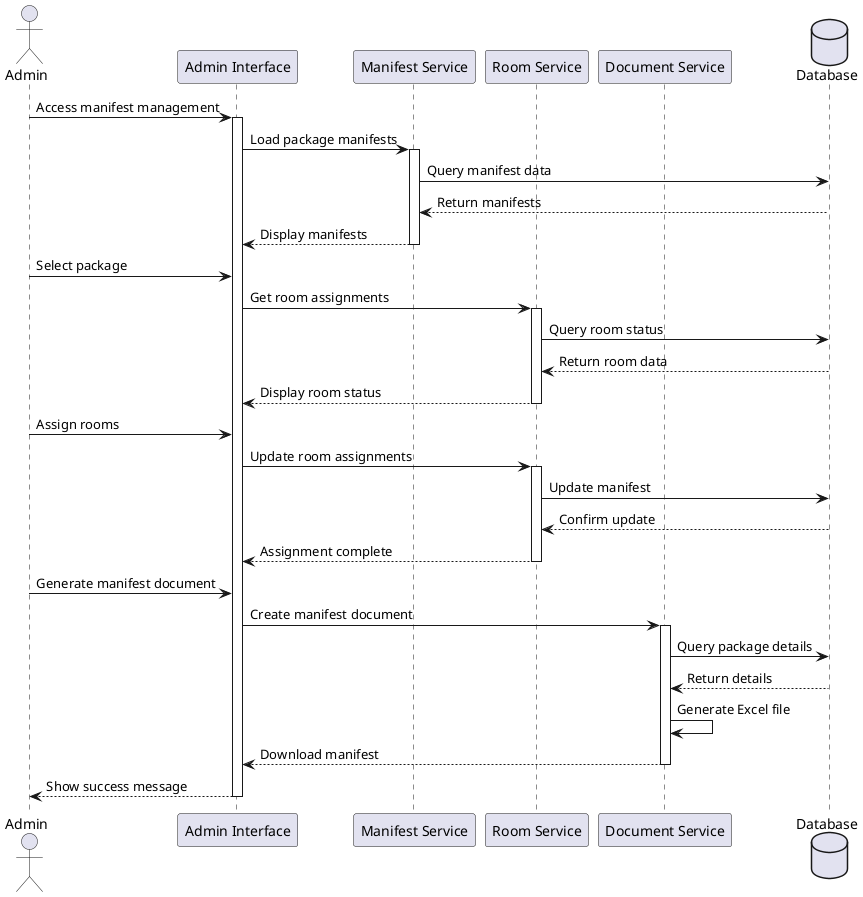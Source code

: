 @startuml Admin Manifest Management Sequence

actor "Admin" as admin
participant "Admin Interface" as ui
participant "Manifest Service" as manifest
participant "Room Service" as room
participant "Document Service" as doc
database "Database" as db

admin -> ui: Access manifest management
activate ui

ui -> manifest: Load package manifests
activate manifest
manifest -> db: Query manifest data
db --> manifest: Return manifests
manifest --> ui: Display manifests
deactivate manifest

admin -> ui: Select package
ui -> room: Get room assignments
activate room
room -> db: Query room status
db --> room: Return room data
room --> ui: Display room status
deactivate room

admin -> ui: Assign rooms
ui -> room: Update room assignments
activate room
room -> db: Update manifest
db --> room: Confirm update
room --> ui: Assignment complete
deactivate room

admin -> ui: Generate manifest document
ui -> doc: Create manifest document
activate doc
doc -> db: Query package details
db --> doc: Return details
doc -> doc: Generate Excel file
doc --> ui: Download manifest
deactivate doc

ui --> admin: Show success message
deactivate ui

@enduml
